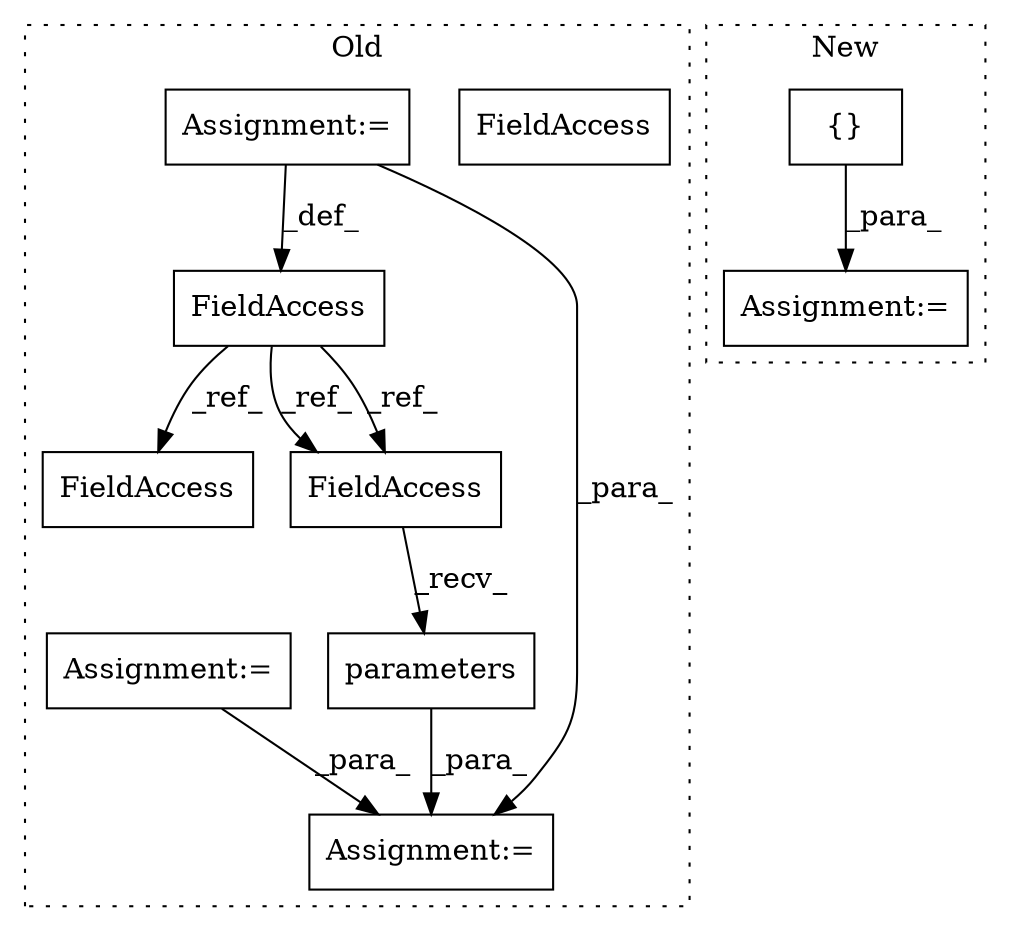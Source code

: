 digraph G {
subgraph cluster0 {
1 [label="parameters" a="32" s="914" l="12" shape="box"];
3 [label="FieldAccess" a="22" s="516" l="12" shape="box"];
5 [label="Assignment:=" a="7" s="1001" l="1" shape="box"];
6 [label="FieldAccess" a="22" s="901" l="12" shape="box"];
7 [label="Assignment:=" a="7" s="528" l="1" shape="box"];
8 [label="Assignment:=" a="7" s="566" l="1" shape="box"];
9 [label="FieldAccess" a="22" s="672" l="12" shape="box"];
10 [label="FieldAccess" a="22" s="901" l="12" shape="box"];
label = "Old";
style="dotted";
}
subgraph cluster1 {
2 [label="{}" a="4" s="471,487" l="1,1" shape="box"];
4 [label="Assignment:=" a="7" s="447" l="1" shape="box"];
label = "New";
style="dotted";
}
1 -> 5 [label="_para_"];
2 -> 4 [label="_para_"];
3 -> 10 [label="_ref_"];
3 -> 9 [label="_ref_"];
3 -> 10 [label="_ref_"];
7 -> 5 [label="_para_"];
7 -> 3 [label="_def_"];
8 -> 5 [label="_para_"];
10 -> 1 [label="_recv_"];
}